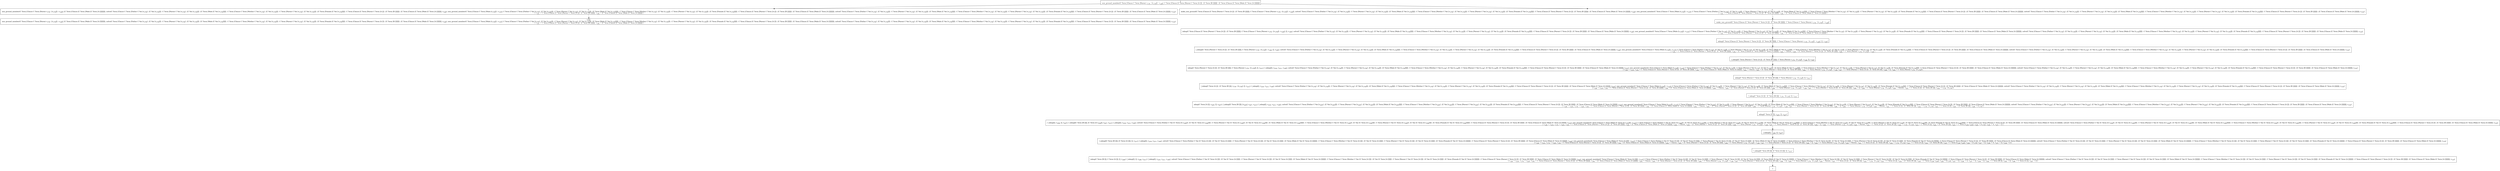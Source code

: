 digraph {
    graph [rankdir=TB
          ,bgcolor=transparent];
    node [shape=box
         ,fillcolor=white
         ,style=filled];
    0 [label=<O <BR/> non_ground_member(C Term [Clause C Term [Parent v<SUB>179</SUB> : [v<SUB>179</SUB>]] : v<SUB>128</SUB>], C Term [Clause [C Term [Parent C Term [A []] : [C Term [B []]]]]] : [C Term [Clause [C Term [Male [C Term [A []]]]]]])>];
    1 [label=<C <BR/> non_ground_member(C Term [Clause C Term [Parent v<SUB>179</SUB> : [v<SUB>179</SUB>]] : v<SUB>128</SUB>], [C Term [Clause [C Term [Male [C Term [A []]]]]]]), solve(C Term [Clause C Term [Father C Var [v<SUB>179</SUB>] : [C Var [v<SUB>179</SUB>]]] : C Term [Parent C Var [v<SUB>179</SUB>] : [C Var [v<SUB>179</SUB>]]] : [C Term [Male [C Var [v<SUB>179</SUB>]]]]] : C Term [Clause C Term [Mother C Var [v<SUB>179</SUB>] : [C Var [v<SUB>179</SUB>]]] : C Term [Parent C Var [v<SUB>179</SUB>] : [C Var [v<SUB>179</SUB>]]] : [C Term [Female [C Var [v<SUB>179</SUB>]]]]] : C Term [Clause [C Term [Parent C Term [A []] : [C Term [B []]]]]] : [C Term [Clause [C Term [Male [C Term [A []]]]]]], v<SUB>128</SUB>), non_ground_member(C Term [Clause C Term [Male [v<SUB>179</SUB>]] : v<SUB>133</SUB>], C Term [Clause C Term [Father C Var [v<SUB>179</SUB>] : [C Var [v<SUB>179</SUB>]]] : C Term [Parent C Var [v<SUB>179</SUB>] : [C Var [v<SUB>179</SUB>]]] : [C Term [Male [C Var [v<SUB>179</SUB>]]]]] : C Term [Clause C Term [Mother C Var [v<SUB>179</SUB>] : [C Var [v<SUB>179</SUB>]]] : C Term [Parent C Var [v<SUB>179</SUB>] : [C Var [v<SUB>179</SUB>]]] : [C Term [Female [C Var [v<SUB>179</SUB>]]]]] : C Term [Clause [C Term [Parent C Term [A []] : [C Term [B []]]]]] : [C Term [Clause [C Term [Male [C Term [A []]]]]]]), solve(C Term [Clause C Term [Father C Var [v<SUB>179</SUB>] : [C Var [v<SUB>179</SUB>]]] : C Term [Parent C Var [v<SUB>179</SUB>] : [C Var [v<SUB>179</SUB>]]] : [C Term [Male [C Var [v<SUB>179</SUB>]]]]] : C Term [Clause C Term [Mother C Var [v<SUB>179</SUB>] : [C Var [v<SUB>179</SUB>]]] : C Term [Parent C Var [v<SUB>179</SUB>] : [C Var [v<SUB>179</SUB>]]] : [C Term [Female [C Var [v<SUB>179</SUB>]]]]] : C Term [Clause [C Term [Parent C Term [A []] : [C Term [B []]]]]] : [C Term [Clause [C Term [Male [C Term [A []]]]]]], v<SUB>133</SUB>) <BR/>  [ v<SUB>193</SUB> &rarr; C Term [Clause [C Term [Parent C Term [A []] : [C Term [B []]]]]], v<SUB>194</SUB> &rarr; [C Term [Clause [C Term [Male [C Term [A []]]]]]] ] >];
    2 [label=<C <BR/> make_non_ground(C Term [Clause [C Term [Parent C Term [A []] : [C Term [B []]]]]], C Term [Clause C Term [Parent v<SUB>179</SUB> : [v<SUB>179</SUB>]] : v<SUB>128</SUB>]), solve(C Term [Clause C Term [Father C Var [v<SUB>179</SUB>] : [C Var [v<SUB>179</SUB>]]] : C Term [Parent C Var [v<SUB>179</SUB>] : [C Var [v<SUB>179</SUB>]]] : [C Term [Male [C Var [v<SUB>179</SUB>]]]]] : C Term [Clause C Term [Mother C Var [v<SUB>179</SUB>] : [C Var [v<SUB>179</SUB>]]] : C Term [Parent C Var [v<SUB>179</SUB>] : [C Var [v<SUB>179</SUB>]]] : [C Term [Female [C Var [v<SUB>179</SUB>]]]]] : C Term [Clause [C Term [Parent C Term [A []] : [C Term [B []]]]]] : [C Term [Clause [C Term [Male [C Term [A []]]]]]], v<SUB>128</SUB>), non_ground_member(C Term [Clause C Term [Male [v<SUB>179</SUB>]] : v<SUB>133</SUB>], C Term [Clause C Term [Father C Var [v<SUB>179</SUB>] : [C Var [v<SUB>179</SUB>]]] : C Term [Parent C Var [v<SUB>179</SUB>] : [C Var [v<SUB>179</SUB>]]] : [C Term [Male [C Var [v<SUB>179</SUB>]]]]] : C Term [Clause C Term [Mother C Var [v<SUB>179</SUB>] : [C Var [v<SUB>179</SUB>]]] : C Term [Parent C Var [v<SUB>179</SUB>] : [C Var [v<SUB>179</SUB>]]] : [C Term [Female [C Var [v<SUB>179</SUB>]]]]] : C Term [Clause [C Term [Parent C Term [A []] : [C Term [B []]]]]] : [C Term [Clause [C Term [Male [C Term [A []]]]]]]), solve(C Term [Clause C Term [Father C Var [v<SUB>179</SUB>] : [C Var [v<SUB>179</SUB>]]] : C Term [Parent C Var [v<SUB>179</SUB>] : [C Var [v<SUB>179</SUB>]]] : [C Term [Male [C Var [v<SUB>179</SUB>]]]]] : C Term [Clause C Term [Mother C Var [v<SUB>179</SUB>] : [C Var [v<SUB>179</SUB>]]] : C Term [Parent C Var [v<SUB>179</SUB>] : [C Var [v<SUB>179</SUB>]]] : [C Term [Female [C Var [v<SUB>179</SUB>]]]]] : C Term [Clause [C Term [Parent C Term [A []] : [C Term [B []]]]]] : [C Term [Clause [C Term [Male [C Term [A []]]]]]], v<SUB>133</SUB>) <BR/>  [ v<SUB>193</SUB> &rarr; C Term [Clause [C Term [Parent C Term [A []] : [C Term [B []]]]]], v<SUB>194</SUB> &rarr; [C Term [Clause [C Term [Male [C Term [A []]]]]]] ] >];
    3 [label=<Leaf <BR/> non_ground_member(C Term [Clause C Term [Parent v<SUB>179</SUB> : [v<SUB>179</SUB>]] : v<SUB>128</SUB>], [C Term [Clause [C Term [Male [C Term [A []]]]]]]), solve(C Term [Clause C Term [Father C Var [v<SUB>179</SUB>] : [C Var [v<SUB>179</SUB>]]] : C Term [Parent C Var [v<SUB>179</SUB>] : [C Var [v<SUB>179</SUB>]]] : [C Term [Male [C Var [v<SUB>179</SUB>]]]]] : C Term [Clause C Term [Mother C Var [v<SUB>179</SUB>] : [C Var [v<SUB>179</SUB>]]] : C Term [Parent C Var [v<SUB>179</SUB>] : [C Var [v<SUB>179</SUB>]]] : [C Term [Female [C Var [v<SUB>179</SUB>]]]]] : C Term [Clause [C Term [Parent C Term [A []] : [C Term [B []]]]]] : [C Term [Clause [C Term [Male [C Term [A []]]]]]], v<SUB>128</SUB>), non_ground_member(C Term [Clause C Term [Male [v<SUB>179</SUB>]] : v<SUB>133</SUB>], C Term [Clause C Term [Father C Var [v<SUB>179</SUB>] : [C Var [v<SUB>179</SUB>]]] : C Term [Parent C Var [v<SUB>179</SUB>] : [C Var [v<SUB>179</SUB>]]] : [C Term [Male [C Var [v<SUB>179</SUB>]]]]] : C Term [Clause C Term [Mother C Var [v<SUB>179</SUB>] : [C Var [v<SUB>179</SUB>]]] : C Term [Parent C Var [v<SUB>179</SUB>] : [C Var [v<SUB>179</SUB>]]] : [C Term [Female [C Var [v<SUB>179</SUB>]]]]] : C Term [Clause [C Term [Parent C Term [A []] : [C Term [B []]]]]] : [C Term [Clause [C Term [Male [C Term [A []]]]]]]), solve(C Term [Clause C Term [Father C Var [v<SUB>179</SUB>] : [C Var [v<SUB>179</SUB>]]] : C Term [Parent C Var [v<SUB>179</SUB>] : [C Var [v<SUB>179</SUB>]]] : [C Term [Male [C Var [v<SUB>179</SUB>]]]]] : C Term [Clause C Term [Mother C Var [v<SUB>179</SUB>] : [C Var [v<SUB>179</SUB>]]] : C Term [Parent C Var [v<SUB>179</SUB>] : [C Var [v<SUB>179</SUB>]]] : [C Term [Female [C Var [v<SUB>179</SUB>]]]]] : C Term [Clause [C Term [Parent C Term [A []] : [C Term [B []]]]]] : [C Term [Clause [C Term [Male [C Term [A []]]]]]], v<SUB>133</SUB>) <BR/>  [ v<SUB>193</SUB> &rarr; C Term [Clause [C Term [Parent C Term [A []] : [C Term [B []]]]]], v<SUB>194</SUB> &rarr; [C Term [Clause [C Term [Male [C Term [A []]]]]]] ] >];
    4 [label=<O <BR/> make_non_ground(C Term [Clause [C Term [Parent C Term [A []] : [C Term [B []]]]]], C Term [Clause C Term [Parent v<SUB>179</SUB> : [v<SUB>179</SUB>]] : v<SUB>128</SUB>])>];
    5 [label=<C <BR/> mkng(C Term [Clause [C Term [Parent C Term [A []] : [C Term [B []]]]]], C Term [Clause C Term [Parent v<SUB>179</SUB> : [v<SUB>179</SUB>]] : v<SUB>128</SUB>], [], v<SUB>195</SUB>), solve(C Term [Clause C Term [Father C Var [v<SUB>179</SUB>] : [C Var [v<SUB>179</SUB>]]] : C Term [Parent C Var [v<SUB>179</SUB>] : [C Var [v<SUB>179</SUB>]]] : [C Term [Male [C Var [v<SUB>179</SUB>]]]]] : C Term [Clause C Term [Mother C Var [v<SUB>179</SUB>] : [C Var [v<SUB>179</SUB>]]] : C Term [Parent C Var [v<SUB>179</SUB>] : [C Var [v<SUB>179</SUB>]]] : [C Term [Female [C Var [v<SUB>179</SUB>]]]]] : C Term [Clause [C Term [Parent C Term [A []] : [C Term [B []]]]]] : [C Term [Clause [C Term [Male [C Term [A []]]]]]], v<SUB>128</SUB>), non_ground_member(C Term [Clause C Term [Male [v<SUB>179</SUB>]] : v<SUB>133</SUB>], C Term [Clause C Term [Father C Var [v<SUB>179</SUB>] : [C Var [v<SUB>179</SUB>]]] : C Term [Parent C Var [v<SUB>179</SUB>] : [C Var [v<SUB>179</SUB>]]] : [C Term [Male [C Var [v<SUB>179</SUB>]]]]] : C Term [Clause C Term [Mother C Var [v<SUB>179</SUB>] : [C Var [v<SUB>179</SUB>]]] : C Term [Parent C Var [v<SUB>179</SUB>] : [C Var [v<SUB>179</SUB>]]] : [C Term [Female [C Var [v<SUB>179</SUB>]]]]] : C Term [Clause [C Term [Parent C Term [A []] : [C Term [B []]]]]] : [C Term [Clause [C Term [Male [C Term [A []]]]]]]), solve(C Term [Clause C Term [Father C Var [v<SUB>179</SUB>] : [C Var [v<SUB>179</SUB>]]] : C Term [Parent C Var [v<SUB>179</SUB>] : [C Var [v<SUB>179</SUB>]]] : [C Term [Male [C Var [v<SUB>179</SUB>]]]]] : C Term [Clause C Term [Mother C Var [v<SUB>179</SUB>] : [C Var [v<SUB>179</SUB>]]] : C Term [Parent C Var [v<SUB>179</SUB>] : [C Var [v<SUB>179</SUB>]]] : [C Term [Female [C Var [v<SUB>179</SUB>]]]]] : C Term [Clause [C Term [Parent C Term [A []] : [C Term [B []]]]]] : [C Term [Clause [C Term [Male [C Term [A []]]]]]], v<SUB>133</SUB>) <BR/>  [ v<SUB>193</SUB> &rarr; C Term [Clause [C Term [Parent C Term [A []] : [C Term [B []]]]]], v<SUB>194</SUB> &rarr; [C Term [Clause [C Term [Male [C Term [A []]]]]]] ] >];
    6 [label=<O <BR/> mkng(C Term [Clause [C Term [Parent C Term [A []] : [C Term [B []]]]]], C Term [Clause C Term [Parent v<SUB>179</SUB> : [v<SUB>179</SUB>]] : v<SUB>128</SUB>], [], v<SUB>195</SUB>)>];
    7 [label=<C <BR/> l_mkng([C Term [Parent C Term [A []] : [C Term [B []]]]], C Term [Parent v<SUB>179</SUB> : [v<SUB>179</SUB>]] : v<SUB>128</SUB>, [], v<SUB>195</SUB>), solve(C Term [Clause C Term [Father C Var [v<SUB>179</SUB>] : [C Var [v<SUB>179</SUB>]]] : C Term [Parent C Var [v<SUB>179</SUB>] : [C Var [v<SUB>179</SUB>]]] : [C Term [Male [C Var [v<SUB>179</SUB>]]]]] : C Term [Clause C Term [Mother C Var [v<SUB>179</SUB>] : [C Var [v<SUB>179</SUB>]]] : C Term [Parent C Var [v<SUB>179</SUB>] : [C Var [v<SUB>179</SUB>]]] : [C Term [Female [C Var [v<SUB>179</SUB>]]]]] : C Term [Clause [C Term [Parent C Term [A []] : [C Term [B []]]]]] : [C Term [Clause [C Term [Male [C Term [A []]]]]]], v<SUB>128</SUB>), non_ground_member(C Term [Clause C Term [Male [v<SUB>179</SUB>]] : v<SUB>133</SUB>], C Term [Clause C Term [Father C Var [v<SUB>179</SUB>] : [C Var [v<SUB>179</SUB>]]] : C Term [Parent C Var [v<SUB>179</SUB>] : [C Var [v<SUB>179</SUB>]]] : [C Term [Male [C Var [v<SUB>179</SUB>]]]]] : C Term [Clause C Term [Mother C Var [v<SUB>179</SUB>] : [C Var [v<SUB>179</SUB>]]] : C Term [Parent C Var [v<SUB>179</SUB>] : [C Var [v<SUB>179</SUB>]]] : [C Term [Female [C Var [v<SUB>179</SUB>]]]]] : C Term [Clause [C Term [Parent C Term [A []] : [C Term [B []]]]]] : [C Term [Clause [C Term [Male [C Term [A []]]]]]]), solve(C Term [Clause C Term [Father C Var [v<SUB>179</SUB>] : [C Var [v<SUB>179</SUB>]]] : C Term [Parent C Var [v<SUB>179</SUB>] : [C Var [v<SUB>179</SUB>]]] : [C Term [Male [C Var [v<SUB>179</SUB>]]]]] : C Term [Clause C Term [Mother C Var [v<SUB>179</SUB>] : [C Var [v<SUB>179</SUB>]]] : C Term [Parent C Var [v<SUB>179</SUB>] : [C Var [v<SUB>179</SUB>]]] : [C Term [Female [C Var [v<SUB>179</SUB>]]]]] : C Term [Clause [C Term [Parent C Term [A []] : [C Term [B []]]]]] : [C Term [Clause [C Term [Male [C Term [A []]]]]]], v<SUB>133</SUB>) <BR/>  [ v<SUB>193</SUB> &rarr; C Term [Clause [C Term [Parent C Term [A []] : [C Term [B []]]]]], v<SUB>194</SUB> &rarr; [C Term [Clause [C Term [Male [C Term [A []]]]]]], v<SUB>204</SUB> &rarr; Clause, v<SUB>205</SUB> &rarr; [C Term [Parent C Term [A []] : [C Term [B []]]]], v<SUB>206</SUB> &rarr; C Term [Parent v<SUB>179</SUB> : [v<SUB>179</SUB>]] : v<SUB>128</SUB> ] >];
    8 [label=<O <BR/> l_mkng([C Term [Parent C Term [A []] : [C Term [B []]]]], C Term [Parent v<SUB>179</SUB> : [v<SUB>179</SUB>]] : v<SUB>128</SUB>, [], v<SUB>195</SUB>)>];
    9 [label=<C <BR/> mkng(C Term [Parent C Term [A []] : [C Term [B []]]], C Term [Parent v<SUB>179</SUB> : [v<SUB>179</SUB>]], [], v<SUB>211</SUB>), l_mkng([], v<SUB>210</SUB>, v<SUB>211</SUB>, v<SUB>195</SUB>), solve(C Term [Clause C Term [Father C Var [v<SUB>179</SUB>] : [C Var [v<SUB>179</SUB>]]] : C Term [Parent C Var [v<SUB>179</SUB>] : [C Var [v<SUB>179</SUB>]]] : [C Term [Male [C Var [v<SUB>179</SUB>]]]]] : C Term [Clause C Term [Mother C Var [v<SUB>179</SUB>] : [C Var [v<SUB>179</SUB>]]] : C Term [Parent C Var [v<SUB>179</SUB>] : [C Var [v<SUB>179</SUB>]]] : [C Term [Female [C Var [v<SUB>179</SUB>]]]]] : C Term [Clause [C Term [Parent C Term [A []] : [C Term [B []]]]]] : [C Term [Clause [C Term [Male [C Term [A []]]]]]], v<SUB>210</SUB>), non_ground_member(C Term [Clause C Term [Male [v<SUB>179</SUB>]] : v<SUB>133</SUB>], C Term [Clause C Term [Father C Var [v<SUB>179</SUB>] : [C Var [v<SUB>179</SUB>]]] : C Term [Parent C Var [v<SUB>179</SUB>] : [C Var [v<SUB>179</SUB>]]] : [C Term [Male [C Var [v<SUB>179</SUB>]]]]] : C Term [Clause C Term [Mother C Var [v<SUB>179</SUB>] : [C Var [v<SUB>179</SUB>]]] : C Term [Parent C Var [v<SUB>179</SUB>] : [C Var [v<SUB>179</SUB>]]] : [C Term [Female [C Var [v<SUB>179</SUB>]]]]] : C Term [Clause [C Term [Parent C Term [A []] : [C Term [B []]]]]] : [C Term [Clause [C Term [Male [C Term [A []]]]]]]), solve(C Term [Clause C Term [Father C Var [v<SUB>179</SUB>] : [C Var [v<SUB>179</SUB>]]] : C Term [Parent C Var [v<SUB>179</SUB>] : [C Var [v<SUB>179</SUB>]]] : [C Term [Male [C Var [v<SUB>179</SUB>]]]]] : C Term [Clause C Term [Mother C Var [v<SUB>179</SUB>] : [C Var [v<SUB>179</SUB>]]] : C Term [Parent C Var [v<SUB>179</SUB>] : [C Var [v<SUB>179</SUB>]]] : [C Term [Female [C Var [v<SUB>179</SUB>]]]]] : C Term [Clause [C Term [Parent C Term [A []] : [C Term [B []]]]]] : [C Term [Clause [C Term [Male [C Term [A []]]]]]], v<SUB>133</SUB>) <BR/>  [ v<SUB>128</SUB> &rarr; v<SUB>210</SUB>, v<SUB>193</SUB> &rarr; C Term [Clause [C Term [Parent C Term [A []] : [C Term [B []]]]]], v<SUB>194</SUB> &rarr; [C Term [Clause [C Term [Male [C Term [A []]]]]]], v<SUB>204</SUB> &rarr; Clause, v<SUB>205</SUB> &rarr; [C Term [Parent C Term [A []] : [C Term [B []]]]], v<SUB>206</SUB> &rarr; C Term [Parent v<SUB>179</SUB> : [v<SUB>179</SUB>]] : v<SUB>128</SUB>, v<SUB>207</SUB> &rarr; C Term [Parent C Term [A []] : [C Term [B []]]], v<SUB>208</SUB> &rarr; [], v<SUB>209</SUB> &rarr; C Term [Parent v<SUB>179</SUB> : [v<SUB>179</SUB>]] ] >];
    10 [label=<O <BR/> mkng(C Term [Parent C Term [A []] : [C Term [B []]]], C Term [Parent v<SUB>179</SUB> : [v<SUB>179</SUB>]], [], v<SUB>211</SUB>)>];
    11 [label=<C <BR/> l_mkng(C Term [A []] : [C Term [B []]], v<SUB>179</SUB> : [v<SUB>179</SUB>], [], v<SUB>211</SUB>), l_mkng([], v<SUB>210</SUB>, v<SUB>211</SUB>, v<SUB>195</SUB>), solve(C Term [Clause C Term [Father C Var [v<SUB>179</SUB>] : [C Var [v<SUB>179</SUB>]]] : C Term [Parent C Var [v<SUB>179</SUB>] : [C Var [v<SUB>179</SUB>]]] : [C Term [Male [C Var [v<SUB>179</SUB>]]]]] : C Term [Clause C Term [Mother C Var [v<SUB>179</SUB>] : [C Var [v<SUB>179</SUB>]]] : C Term [Parent C Var [v<SUB>179</SUB>] : [C Var [v<SUB>179</SUB>]]] : [C Term [Female [C Var [v<SUB>179</SUB>]]]]] : C Term [Clause [C Term [Parent C Term [A []] : [C Term [B []]]]]] : [C Term [Clause [C Term [Male [C Term [A []]]]]]], v<SUB>210</SUB>), non_ground_member(C Term [Clause C Term [Male [v<SUB>179</SUB>]] : v<SUB>133</SUB>], C Term [Clause C Term [Father C Var [v<SUB>179</SUB>] : [C Var [v<SUB>179</SUB>]]] : C Term [Parent C Var [v<SUB>179</SUB>] : [C Var [v<SUB>179</SUB>]]] : [C Term [Male [C Var [v<SUB>179</SUB>]]]]] : C Term [Clause C Term [Mother C Var [v<SUB>179</SUB>] : [C Var [v<SUB>179</SUB>]]] : C Term [Parent C Var [v<SUB>179</SUB>] : [C Var [v<SUB>179</SUB>]]] : [C Term [Female [C Var [v<SUB>179</SUB>]]]]] : C Term [Clause [C Term [Parent C Term [A []] : [C Term [B []]]]]] : [C Term [Clause [C Term [Male [C Term [A []]]]]]]), solve(C Term [Clause C Term [Father C Var [v<SUB>179</SUB>] : [C Var [v<SUB>179</SUB>]]] : C Term [Parent C Var [v<SUB>179</SUB>] : [C Var [v<SUB>179</SUB>]]] : [C Term [Male [C Var [v<SUB>179</SUB>]]]]] : C Term [Clause C Term [Mother C Var [v<SUB>179</SUB>] : [C Var [v<SUB>179</SUB>]]] : C Term [Parent C Var [v<SUB>179</SUB>] : [C Var [v<SUB>179</SUB>]]] : [C Term [Female [C Var [v<SUB>179</SUB>]]]]] : C Term [Clause [C Term [Parent C Term [A []] : [C Term [B []]]]]] : [C Term [Clause [C Term [Male [C Term [A []]]]]]], v<SUB>133</SUB>) <BR/>  [ v<SUB>128</SUB> &rarr; v<SUB>210</SUB>, v<SUB>193</SUB> &rarr; C Term [Clause [C Term [Parent C Term [A []] : [C Term [B []]]]]], v<SUB>194</SUB> &rarr; [C Term [Clause [C Term [Male [C Term [A []]]]]]], v<SUB>204</SUB> &rarr; Clause, v<SUB>205</SUB> &rarr; [C Term [Parent C Term [A []] : [C Term [B []]]]], v<SUB>206</SUB> &rarr; C Term [Parent v<SUB>179</SUB> : [v<SUB>179</SUB>]] : v<SUB>128</SUB>, v<SUB>207</SUB> &rarr; C Term [Parent C Term [A []] : [C Term [B []]]], v<SUB>208</SUB> &rarr; [], v<SUB>209</SUB> &rarr; C Term [Parent v<SUB>179</SUB> : [v<SUB>179</SUB>]], v<SUB>220</SUB> &rarr; Parent, v<SUB>221</SUB> &rarr; C Term [A []] : [C Term [B []]], v<SUB>222</SUB> &rarr; v<SUB>179</SUB> : [v<SUB>179</SUB>] ] >];
    12 [label=<O <BR/> l_mkng(C Term [A []] : [C Term [B []]], v<SUB>179</SUB> : [v<SUB>179</SUB>], [], v<SUB>211</SUB>)>];
    13 [label=<C <BR/> mkng(C Term [A []], v<SUB>225</SUB>, [], v<SUB>227</SUB>), l_mkng([C Term [B []]], [v<SUB>225</SUB>], v<SUB>227</SUB>, v<SUB>211</SUB>), l_mkng([], v<SUB>210</SUB>, v<SUB>211</SUB>, v<SUB>195</SUB>), solve(C Term [Clause C Term [Father C Var [v<SUB>225</SUB>] : [C Var [v<SUB>225</SUB>]]] : C Term [Parent C Var [v<SUB>225</SUB>] : [C Var [v<SUB>225</SUB>]]] : [C Term [Male [C Var [v<SUB>225</SUB>]]]]] : C Term [Clause C Term [Mother C Var [v<SUB>225</SUB>] : [C Var [v<SUB>225</SUB>]]] : C Term [Parent C Var [v<SUB>225</SUB>] : [C Var [v<SUB>225</SUB>]]] : [C Term [Female [C Var [v<SUB>225</SUB>]]]]] : C Term [Clause [C Term [Parent C Term [A []] : [C Term [B []]]]]] : [C Term [Clause [C Term [Male [C Term [A []]]]]]], v<SUB>210</SUB>), non_ground_member(C Term [Clause C Term [Male [v<SUB>225</SUB>]] : v<SUB>133</SUB>], C Term [Clause C Term [Father C Var [v<SUB>225</SUB>] : [C Var [v<SUB>225</SUB>]]] : C Term [Parent C Var [v<SUB>225</SUB>] : [C Var [v<SUB>225</SUB>]]] : [C Term [Male [C Var [v<SUB>225</SUB>]]]]] : C Term [Clause C Term [Mother C Var [v<SUB>225</SUB>] : [C Var [v<SUB>225</SUB>]]] : C Term [Parent C Var [v<SUB>225</SUB>] : [C Var [v<SUB>225</SUB>]]] : [C Term [Female [C Var [v<SUB>225</SUB>]]]]] : C Term [Clause [C Term [Parent C Term [A []] : [C Term [B []]]]]] : [C Term [Clause [C Term [Male [C Term [A []]]]]]]), solve(C Term [Clause C Term [Father C Var [v<SUB>225</SUB>] : [C Var [v<SUB>225</SUB>]]] : C Term [Parent C Var [v<SUB>225</SUB>] : [C Var [v<SUB>225</SUB>]]] : [C Term [Male [C Var [v<SUB>225</SUB>]]]]] : C Term [Clause C Term [Mother C Var [v<SUB>225</SUB>] : [C Var [v<SUB>225</SUB>]]] : C Term [Parent C Var [v<SUB>225</SUB>] : [C Var [v<SUB>225</SUB>]]] : [C Term [Female [C Var [v<SUB>225</SUB>]]]]] : C Term [Clause [C Term [Parent C Term [A []] : [C Term [B []]]]]] : [C Term [Clause [C Term [Male [C Term [A []]]]]]], v<SUB>133</SUB>) <BR/>  [ v<SUB>128</SUB> &rarr; v<SUB>210</SUB>, v<SUB>179</SUB> &rarr; v<SUB>225</SUB>, v<SUB>193</SUB> &rarr; C Term [Clause [C Term [Parent C Term [A []] : [C Term [B []]]]]], v<SUB>194</SUB> &rarr; [C Term [Clause [C Term [Male [C Term [A []]]]]]], v<SUB>204</SUB> &rarr; Clause, v<SUB>205</SUB> &rarr; [C Term [Parent C Term [A []] : [C Term [B []]]]], v<SUB>206</SUB> &rarr; C Term [Parent v<SUB>179</SUB> : [v<SUB>179</SUB>]] : v<SUB>128</SUB>, v<SUB>207</SUB> &rarr; C Term [Parent C Term [A []] : [C Term [B []]]], v<SUB>208</SUB> &rarr; [], v<SUB>209</SUB> &rarr; C Term [Parent v<SUB>179</SUB> : [v<SUB>179</SUB>]], v<SUB>220</SUB> &rarr; Parent, v<SUB>221</SUB> &rarr; C Term [A []] : [C Term [B []]], v<SUB>222</SUB> &rarr; v<SUB>179</SUB> : [v<SUB>179</SUB>], v<SUB>223</SUB> &rarr; C Term [A []], v<SUB>224</SUB> &rarr; [C Term [B []]], v<SUB>226</SUB> &rarr; [v<SUB>179</SUB>] ] >];
    14 [label=<O <BR/> mkng(C Term [A []], v<SUB>225</SUB>, [], v<SUB>227</SUB>)>];
    15 [label=<C <BR/> l_mkng([], v<SUB>238</SUB>, [], v<SUB>227</SUB>), l_mkng([C Term [B []]], [C Term [A v<SUB>238</SUB>]], v<SUB>227</SUB>, v<SUB>211</SUB>), l_mkng([], v<SUB>210</SUB>, v<SUB>211</SUB>, v<SUB>195</SUB>), solve(C Term [Clause C Term [Father C Var [C Term [A v<SUB>238</SUB>]] : [C Var [C Term [A v<SUB>238</SUB>]]]] : C Term [Parent C Var [C Term [A v<SUB>238</SUB>]] : [C Var [C Term [A v<SUB>238</SUB>]]]] : [C Term [Male [C Var [C Term [A v<SUB>238</SUB>]]]]]] : C Term [Clause C Term [Mother C Var [C Term [A v<SUB>238</SUB>]] : [C Var [C Term [A v<SUB>238</SUB>]]]] : C Term [Parent C Var [C Term [A v<SUB>238</SUB>]] : [C Var [C Term [A v<SUB>238</SUB>]]]] : [C Term [Female [C Var [C Term [A v<SUB>238</SUB>]]]]]] : C Term [Clause [C Term [Parent C Term [A []] : [C Term [B []]]]]] : [C Term [Clause [C Term [Male [C Term [A []]]]]]], v<SUB>210</SUB>), non_ground_member(C Term [Clause C Term [Male [C Term [A v<SUB>238</SUB>]]] : v<SUB>133</SUB>], C Term [Clause C Term [Father C Var [C Term [A v<SUB>238</SUB>]] : [C Var [C Term [A v<SUB>238</SUB>]]]] : C Term [Parent C Var [C Term [A v<SUB>238</SUB>]] : [C Var [C Term [A v<SUB>238</SUB>]]]] : [C Term [Male [C Var [C Term [A v<SUB>238</SUB>]]]]]] : C Term [Clause C Term [Mother C Var [C Term [A v<SUB>238</SUB>]] : [C Var [C Term [A v<SUB>238</SUB>]]]] : C Term [Parent C Var [C Term [A v<SUB>238</SUB>]] : [C Var [C Term [A v<SUB>238</SUB>]]]] : [C Term [Female [C Var [C Term [A v<SUB>238</SUB>]]]]]] : C Term [Clause [C Term [Parent C Term [A []] : [C Term [B []]]]]] : [C Term [Clause [C Term [Male [C Term [A []]]]]]]), solve(C Term [Clause C Term [Father C Var [C Term [A v<SUB>238</SUB>]] : [C Var [C Term [A v<SUB>238</SUB>]]]] : C Term [Parent C Var [C Term [A v<SUB>238</SUB>]] : [C Var [C Term [A v<SUB>238</SUB>]]]] : [C Term [Male [C Var [C Term [A v<SUB>238</SUB>]]]]]] : C Term [Clause C Term [Mother C Var [C Term [A v<SUB>238</SUB>]] : [C Var [C Term [A v<SUB>238</SUB>]]]] : C Term [Parent C Var [C Term [A v<SUB>238</SUB>]] : [C Var [C Term [A v<SUB>238</SUB>]]]] : [C Term [Female [C Var [C Term [A v<SUB>238</SUB>]]]]]] : C Term [Clause [C Term [Parent C Term [A []] : [C Term [B []]]]]] : [C Term [Clause [C Term [Male [C Term [A []]]]]]], v<SUB>133</SUB>) <BR/>  [ v<SUB>128</SUB> &rarr; v<SUB>210</SUB>, v<SUB>179</SUB> &rarr; v<SUB>225</SUB>, v<SUB>193</SUB> &rarr; C Term [Clause [C Term [Parent C Term [A []] : [C Term [B []]]]]], v<SUB>194</SUB> &rarr; [C Term [Clause [C Term [Male [C Term [A []]]]]]], v<SUB>204</SUB> &rarr; Clause, v<SUB>205</SUB> &rarr; [C Term [Parent C Term [A []] : [C Term [B []]]]], v<SUB>206</SUB> &rarr; C Term [Parent v<SUB>179</SUB> : [v<SUB>179</SUB>]] : v<SUB>128</SUB>, v<SUB>207</SUB> &rarr; C Term [Parent C Term [A []] : [C Term [B []]]], v<SUB>208</SUB> &rarr; [], v<SUB>209</SUB> &rarr; C Term [Parent v<SUB>179</SUB> : [v<SUB>179</SUB>]], v<SUB>220</SUB> &rarr; Parent, v<SUB>221</SUB> &rarr; C Term [A []] : [C Term [B []]], v<SUB>222</SUB> &rarr; v<SUB>179</SUB> : [v<SUB>179</SUB>], v<SUB>223</SUB> &rarr; C Term [A []], v<SUB>224</SUB> &rarr; [C Term [B []]], v<SUB>225</SUB> &rarr; C Term [v<SUB>236</SUB> v<SUB>238</SUB>], v<SUB>226</SUB> &rarr; [v<SUB>179</SUB>], v<SUB>236</SUB> &rarr; A, v<SUB>237</SUB> &rarr; [] ] >];
    16 [label=<O <BR/> l_mkng([], v<SUB>238</SUB>, [], v<SUB>227</SUB>)>];
    17 [label=<C <BR/> l_mkng([C Term [B []]], [C Term [A []]], [], v<SUB>211</SUB>), l_mkng([], v<SUB>210</SUB>, v<SUB>211</SUB>, v<SUB>195</SUB>), solve(C Term [Clause C Term [Father C Var [C Term [A []]] : [C Var [C Term [A []]]]] : C Term [Parent C Var [C Term [A []]] : [C Var [C Term [A []]]]] : [C Term [Male [C Var [C Term [A []]]]]]] : C Term [Clause C Term [Mother C Var [C Term [A []]] : [C Var [C Term [A []]]]] : C Term [Parent C Var [C Term [A []]] : [C Var [C Term [A []]]]] : [C Term [Female [C Var [C Term [A []]]]]]] : C Term [Clause [C Term [Parent C Term [A []] : [C Term [B []]]]]] : [C Term [Clause [C Term [Male [C Term [A []]]]]]], v<SUB>210</SUB>), non_ground_member(C Term [Clause C Term [Male [C Term [A []]]] : v<SUB>133</SUB>], C Term [Clause C Term [Father C Var [C Term [A []]] : [C Var [C Term [A []]]]] : C Term [Parent C Var [C Term [A []]] : [C Var [C Term [A []]]]] : [C Term [Male [C Var [C Term [A []]]]]]] : C Term [Clause C Term [Mother C Var [C Term [A []]] : [C Var [C Term [A []]]]] : C Term [Parent C Var [C Term [A []]] : [C Var [C Term [A []]]]] : [C Term [Female [C Var [C Term [A []]]]]]] : C Term [Clause [C Term [Parent C Term [A []] : [C Term [B []]]]]] : [C Term [Clause [C Term [Male [C Term [A []]]]]]]), solve(C Term [Clause C Term [Father C Var [C Term [A []]] : [C Var [C Term [A []]]]] : C Term [Parent C Var [C Term [A []]] : [C Var [C Term [A []]]]] : [C Term [Male [C Var [C Term [A []]]]]]] : C Term [Clause C Term [Mother C Var [C Term [A []]] : [C Var [C Term [A []]]]] : C Term [Parent C Var [C Term [A []]] : [C Var [C Term [A []]]]] : [C Term [Female [C Var [C Term [A []]]]]]] : C Term [Clause [C Term [Parent C Term [A []] : [C Term [B []]]]]] : [C Term [Clause [C Term [Male [C Term [A []]]]]]], v<SUB>133</SUB>) <BR/>  [ v<SUB>128</SUB> &rarr; v<SUB>210</SUB>, v<SUB>179</SUB> &rarr; v<SUB>225</SUB>, v<SUB>193</SUB> &rarr; C Term [Clause [C Term [Parent C Term [A []] : [C Term [B []]]]]], v<SUB>194</SUB> &rarr; [C Term [Clause [C Term [Male [C Term [A []]]]]]], v<SUB>204</SUB> &rarr; Clause, v<SUB>205</SUB> &rarr; [C Term [Parent C Term [A []] : [C Term [B []]]]], v<SUB>206</SUB> &rarr; C Term [Parent v<SUB>179</SUB> : [v<SUB>179</SUB>]] : v<SUB>128</SUB>, v<SUB>207</SUB> &rarr; C Term [Parent C Term [A []] : [C Term [B []]]], v<SUB>208</SUB> &rarr; [], v<SUB>209</SUB> &rarr; C Term [Parent v<SUB>179</SUB> : [v<SUB>179</SUB>]], v<SUB>220</SUB> &rarr; Parent, v<SUB>221</SUB> &rarr; C Term [A []] : [C Term [B []]], v<SUB>222</SUB> &rarr; v<SUB>179</SUB> : [v<SUB>179</SUB>], v<SUB>223</SUB> &rarr; C Term [A []], v<SUB>224</SUB> &rarr; [C Term [B []]], v<SUB>225</SUB> &rarr; C Term [v<SUB>236</SUB> v<SUB>238</SUB>], v<SUB>226</SUB> &rarr; [v<SUB>179</SUB>], v<SUB>227</SUB> &rarr; [], v<SUB>236</SUB> &rarr; A, v<SUB>237</SUB> &rarr; [], v<SUB>238</SUB> &rarr; [] ] >];
    18 [label=<O <BR/> l_mkng([C Term [B []]], [C Term [A []]], [], v<SUB>211</SUB>)>];
    19 [label=<C <BR/> mkng(C Term [B []], C Term [A []], [], v<SUB>248</SUB>), l_mkng([], [], v<SUB>248</SUB>, v<SUB>211</SUB>), l_mkng([], v<SUB>210</SUB>, v<SUB>211</SUB>, v<SUB>195</SUB>), solve(C Term [Clause C Term [Father C Var [C Term [A []]] : [C Var [C Term [A []]]]] : C Term [Parent C Var [C Term [A []]] : [C Var [C Term [A []]]]] : [C Term [Male [C Var [C Term [A []]]]]]] : C Term [Clause C Term [Mother C Var [C Term [A []]] : [C Var [C Term [A []]]]] : C Term [Parent C Var [C Term [A []]] : [C Var [C Term [A []]]]] : [C Term [Female [C Var [C Term [A []]]]]]] : C Term [Clause [C Term [Parent C Term [A []] : [C Term [B []]]]]] : [C Term [Clause [C Term [Male [C Term [A []]]]]]], v<SUB>210</SUB>), non_ground_member(C Term [Clause C Term [Male [C Term [A []]]] : v<SUB>133</SUB>], C Term [Clause C Term [Father C Var [C Term [A []]] : [C Var [C Term [A []]]]] : C Term [Parent C Var [C Term [A []]] : [C Var [C Term [A []]]]] : [C Term [Male [C Var [C Term [A []]]]]]] : C Term [Clause C Term [Mother C Var [C Term [A []]] : [C Var [C Term [A []]]]] : C Term [Parent C Var [C Term [A []]] : [C Var [C Term [A []]]]] : [C Term [Female [C Var [C Term [A []]]]]]] : C Term [Clause [C Term [Parent C Term [A []] : [C Term [B []]]]]] : [C Term [Clause [C Term [Male [C Term [A []]]]]]]), solve(C Term [Clause C Term [Father C Var [C Term [A []]] : [C Var [C Term [A []]]]] : C Term [Parent C Var [C Term [A []]] : [C Var [C Term [A []]]]] : [C Term [Male [C Var [C Term [A []]]]]]] : C Term [Clause C Term [Mother C Var [C Term [A []]] : [C Var [C Term [A []]]]] : C Term [Parent C Var [C Term [A []]] : [C Var [C Term [A []]]]] : [C Term [Female [C Var [C Term [A []]]]]]] : C Term [Clause [C Term [Parent C Term [A []] : [C Term [B []]]]]] : [C Term [Clause [C Term [Male [C Term [A []]]]]]], v<SUB>133</SUB>) <BR/>  [ v<SUB>128</SUB> &rarr; v<SUB>210</SUB>, v<SUB>179</SUB> &rarr; v<SUB>225</SUB>, v<SUB>193</SUB> &rarr; C Term [Clause [C Term [Parent C Term [A []] : [C Term [B []]]]]], v<SUB>194</SUB> &rarr; [C Term [Clause [C Term [Male [C Term [A []]]]]]], v<SUB>204</SUB> &rarr; Clause, v<SUB>205</SUB> &rarr; [C Term [Parent C Term [A []] : [C Term [B []]]]], v<SUB>206</SUB> &rarr; C Term [Parent v<SUB>179</SUB> : [v<SUB>179</SUB>]] : v<SUB>128</SUB>, v<SUB>207</SUB> &rarr; C Term [Parent C Term [A []] : [C Term [B []]]], v<SUB>208</SUB> &rarr; [], v<SUB>209</SUB> &rarr; C Term [Parent v<SUB>179</SUB> : [v<SUB>179</SUB>]], v<SUB>220</SUB> &rarr; Parent, v<SUB>221</SUB> &rarr; C Term [A []] : [C Term [B []]], v<SUB>222</SUB> &rarr; v<SUB>179</SUB> : [v<SUB>179</SUB>], v<SUB>223</SUB> &rarr; C Term [A []], v<SUB>224</SUB> &rarr; [C Term [B []]], v<SUB>225</SUB> &rarr; C Term [v<SUB>236</SUB> v<SUB>238</SUB>], v<SUB>226</SUB> &rarr; [v<SUB>179</SUB>], v<SUB>227</SUB> &rarr; [], v<SUB>236</SUB> &rarr; A, v<SUB>237</SUB> &rarr; [], v<SUB>238</SUB> &rarr; [], v<SUB>244</SUB> &rarr; C Term [B []], v<SUB>245</SUB> &rarr; [], v<SUB>246</SUB> &rarr; C Term [A []], v<SUB>247</SUB> &rarr; [] ] >];
    20 [label=<_|_>];
    0 -> 1 [label=""];
    0 -> 2 [label=""];
    1 -> 3 [label=""];
    2 -> 4 [label=""];
    4 -> 5 [label=""];
    5 -> 6 [label=""];
    6 -> 7 [label=""];
    7 -> 8 [label=""];
    8 -> 9 [label=""];
    9 -> 10 [label=""];
    10 -> 11 [label=""];
    11 -> 12 [label=""];
    12 -> 13 [label=""];
    13 -> 14 [label=""];
    14 -> 15 [label=""];
    15 -> 16 [label=""];
    16 -> 17 [label=""];
    17 -> 18 [label=""];
    18 -> 19 [label=""];
    19 -> 20 [label=""];
}